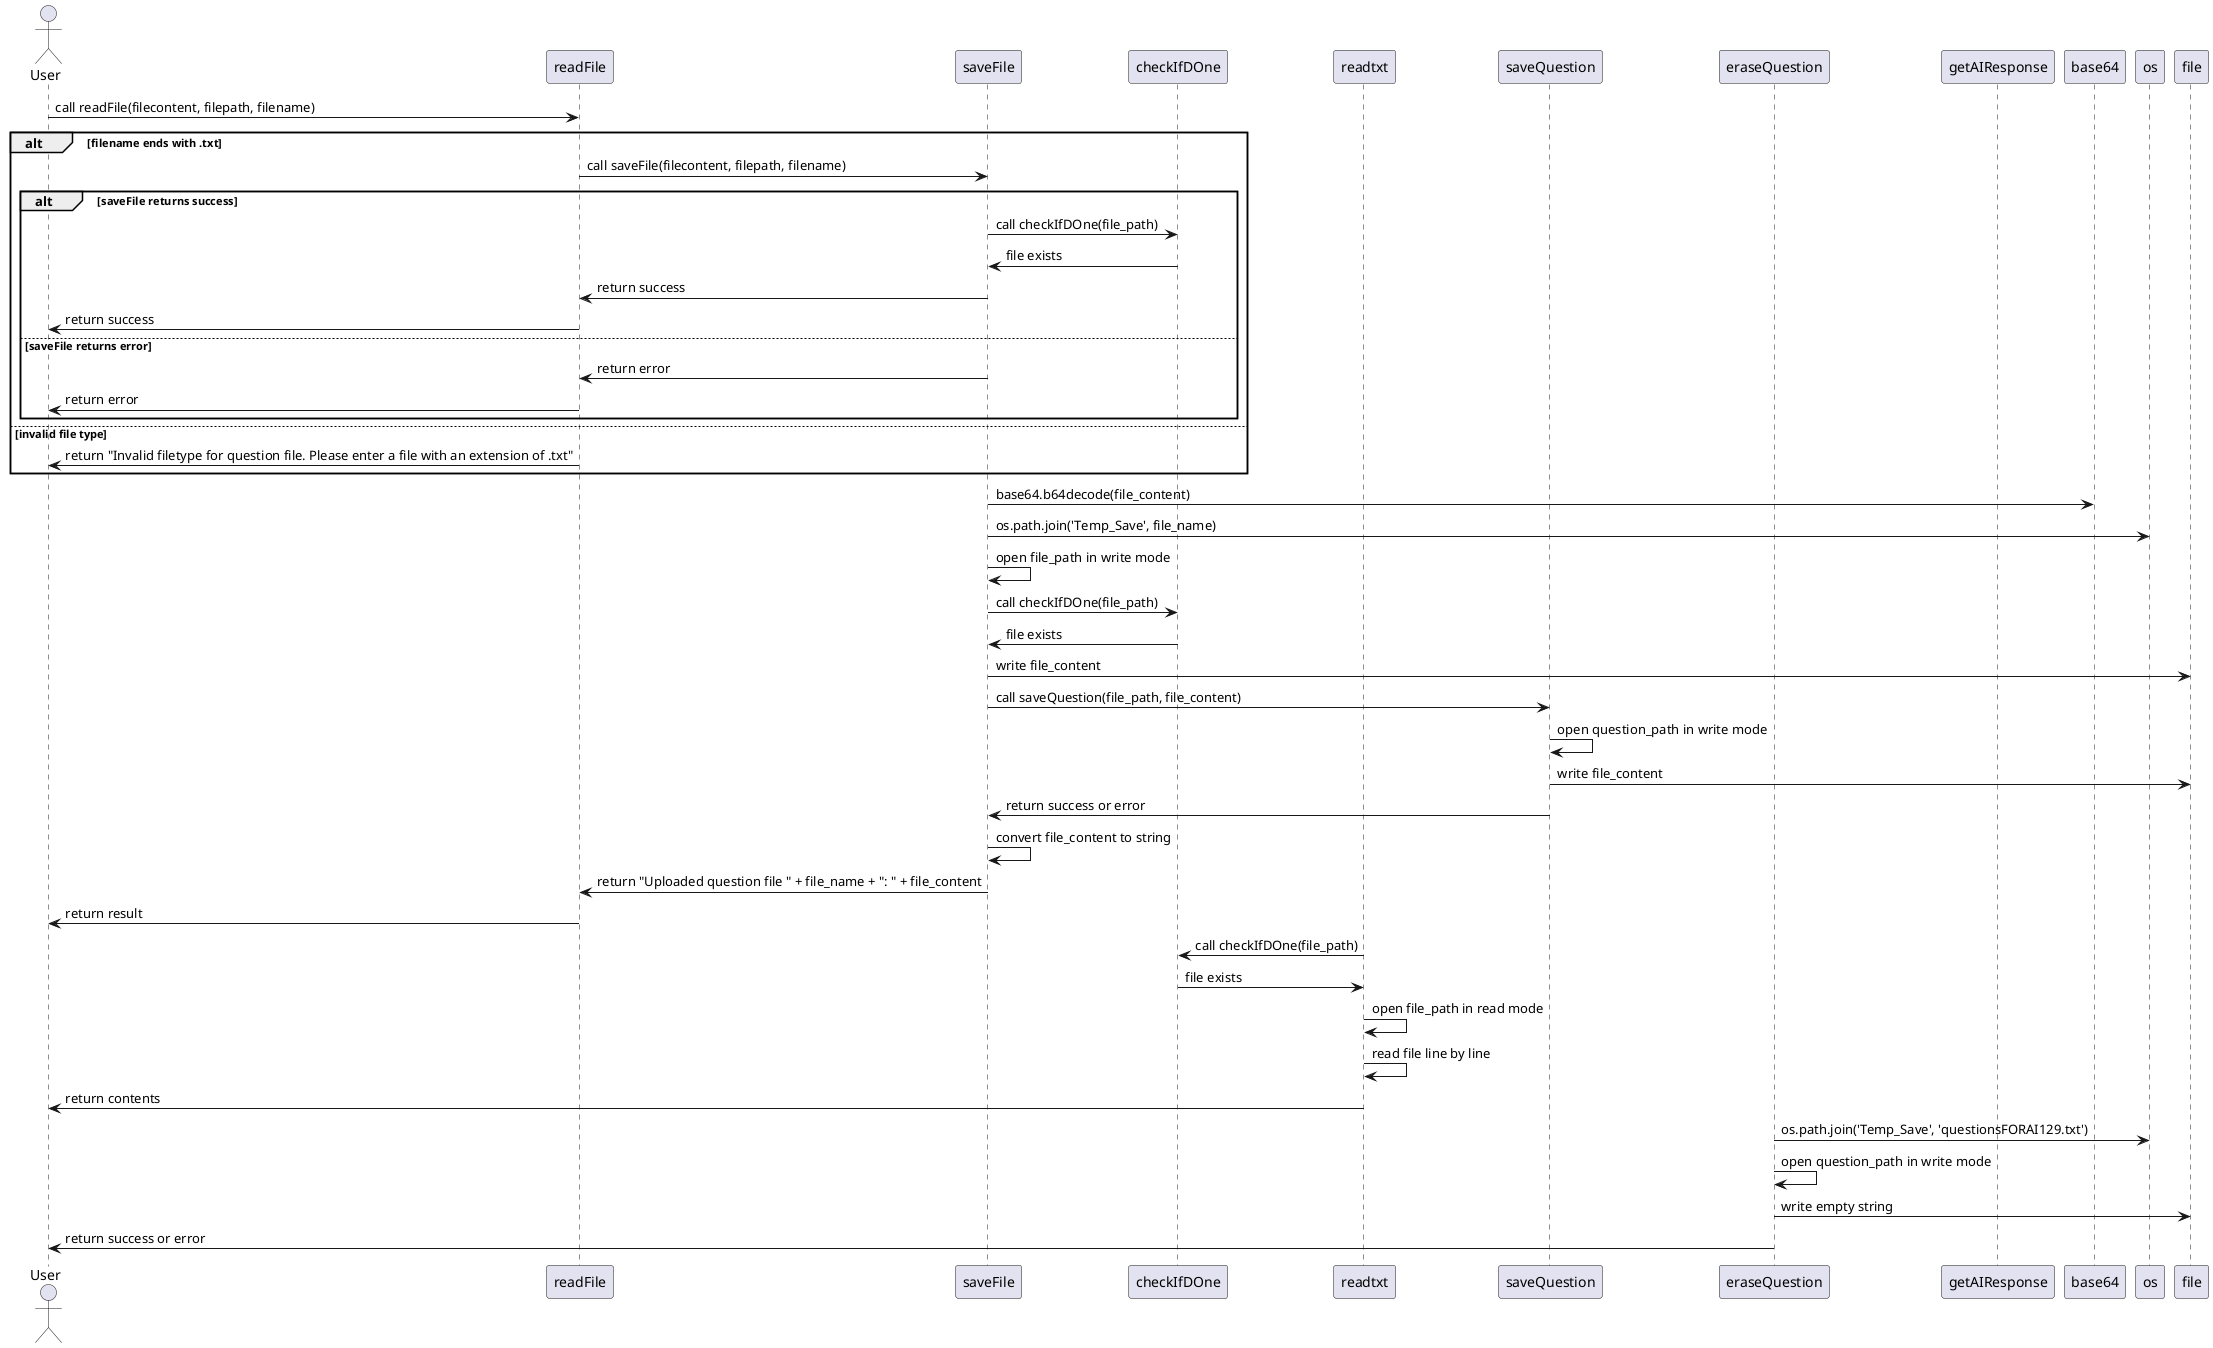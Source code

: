 @startuml
actor User

participant readFile
participant saveFile
participant checkIfDOne
participant readtxt
participant saveQuestion
participant eraseQuestion
participant getAIResponse

User -> readFile: call readFile(filecontent, filepath, filename)
alt filename ends with .txt
    readFile -> saveFile: call saveFile(filecontent, filepath, filename)
    alt saveFile returns success
        saveFile -> checkIfDOne: call checkIfDOne(file_path)
        checkIfDOne -> saveFile: file exists
        saveFile -> readFile: return success
        readFile -> User: return success
    else saveFile returns error
        saveFile -> readFile: return error
        readFile -> User: return error
    end
else invalid file type
    readFile -> User: return "Invalid filetype for question file. Please enter a file with an extension of .txt"
end

saveFile -> base64: base64.b64decode(file_content)
saveFile -> os: os.path.join('Temp_Save', file_name)
saveFile -> saveFile: open file_path in write mode
saveFile -> checkIfDOne: call checkIfDOne(file_path)
checkIfDOne -> saveFile: file exists
saveFile -> file: write file_content
saveFile -> saveQuestion: call saveQuestion(file_path, file_content)
saveQuestion -> saveQuestion: open question_path in write mode
saveQuestion -> file: write file_content
saveQuestion -> saveFile: return success or error
saveFile -> saveFile: convert file_content to string
saveFile -> readFile: return "Uploaded question file " + file_name + ": " + file_content

readFile -> User: return result

readtxt -> checkIfDOne: call checkIfDOne(file_path)
checkIfDOne -> readtxt: file exists
readtxt -> readtxt: open file_path in read mode
readtxt -> readtxt: read file line by line
readtxt -> User: return contents

eraseQuestion -> os: os.path.join('Temp_Save', 'questionsFORAI129.txt')
eraseQuestion -> eraseQuestion: open question_path in write mode
eraseQuestion -> file: write empty string
eraseQuestion -> User: return success or error
@enduml
